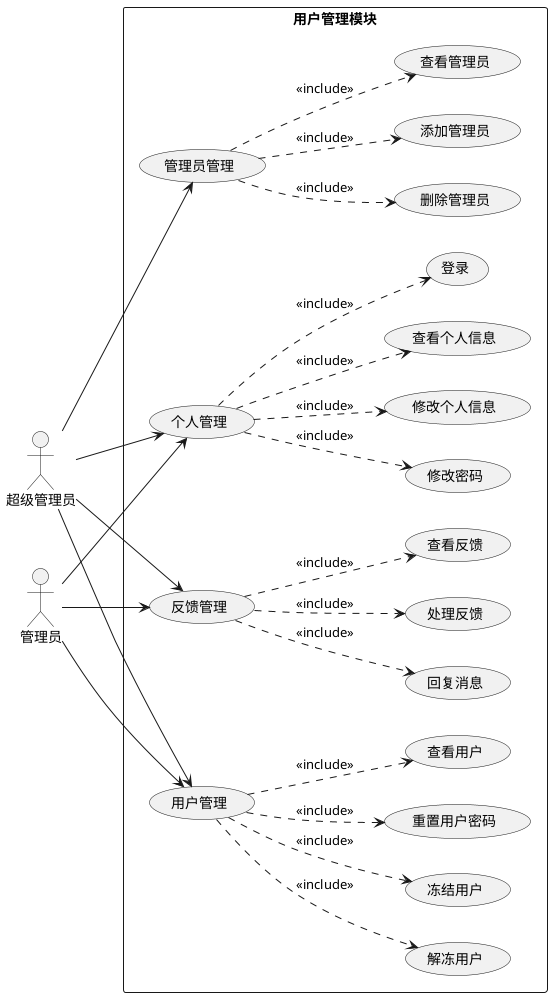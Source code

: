 @startuml
left to right direction
skinparam packageStyle rectangle
actor 管理员
actor 超级管理员
rectangle 用户管理模块 {
  管理员 --> (用户管理)
  (用户管理) ..> (解冻用户) : <<include>>
  (用户管理) ..> (冻结用户) : <<include>>
  (用户管理) ..> (重置用户密码) : <<include>>
  (用户管理) ..> (查看用户) : <<include>>
  超级管理员 --> (用户管理)
  超级管理员 --> (管理员管理)
  (管理员管理) ..> (查看管理员) : <<include>>
  (管理员管理) ..> (删除管理员) : <<include>>
  (管理员管理) ..> (添加管理员) : <<include>>
  管理员 --> (反馈管理)
  超级管理员 --> (反馈管理)
  (反馈管理) ..> (回复消息) : <<include>>
  (反馈管理) ..> (处理反馈) : <<include>>
  (反馈管理) ..> (查看反馈) : <<include>>
  管理员 --> (个人管理)
  超级管理员 --> (个人管理)
  (个人管理) ..> (查看个人信息) : <<include>>
  (个人管理) ..> (登录) : <<include>>
  (个人管理) ..> (修改密码) : <<include>>
  (个人管理) ..> (修改个人信息) : <<include>>
}
@enduml

